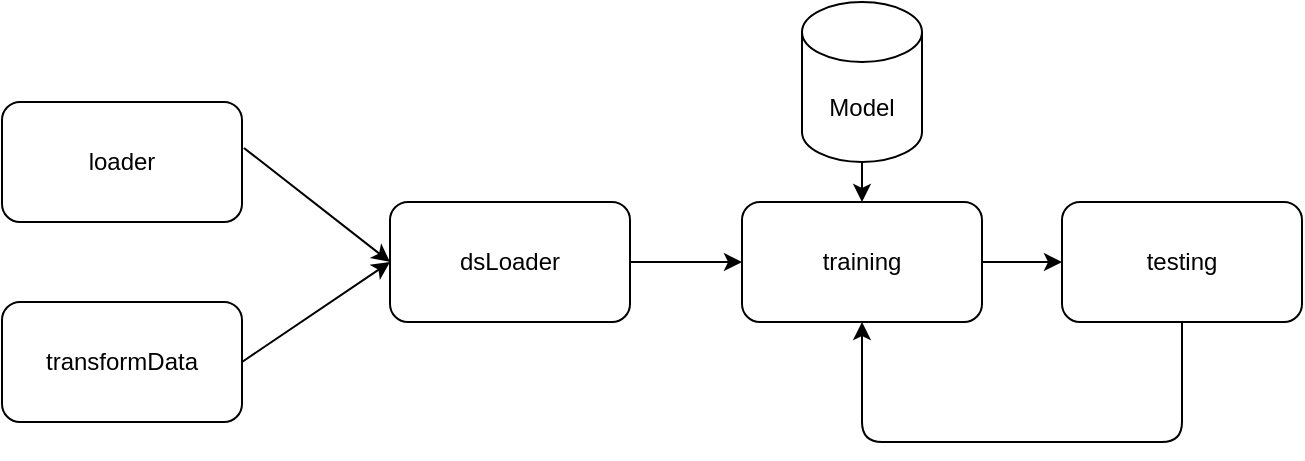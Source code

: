 <mxfile host='65bd71144e'>
    <diagram id='I1Ua6_mYZMSBJ3Qb7i93' name='Page-1'>
        <mxGraphModel dx='512' dy='352' grid='1' gridSize='10' guides='1' tooltips='1' connect='1' arrows='1' fold='1' page='1' pageScale='1' pageWidth='827' pageHeight='1169' math='0' shadow='0'>
            <root>
                <mxCell id='0'/>
                <mxCell id='1' parent='0'/>
                <mxCell id='5' style='edgeStyle=none;html=1;entryX=0;entryY=0.5;entryDx=0;entryDy=0;exitX=1.008;exitY=0.383;exitDx=0;exitDy=0;exitPerimeter=0;' edge='1' parent='1' source='2' target='4'>
                    <mxGeometry relative='1' as='geometry'/>
                </mxCell>
                <mxCell id='2' value='loader' style='rounded=1;whiteSpace=wrap;html=1;' vertex='1' parent='1'>
                    <mxGeometry x='160' y='140' width='120' height='60' as='geometry'/>
                </mxCell>
                <mxCell id='6' style='edgeStyle=none;html=1;exitX=1;exitY=0.5;exitDx=0;exitDy=0;entryX=0;entryY=0.5;entryDx=0;entryDy=0;' edge='1' parent='1' source='3' target='4'>
                    <mxGeometry relative='1' as='geometry'>
                        <mxPoint x='350' y='220' as='targetPoint'/>
                    </mxGeometry>
                </mxCell>
                <mxCell id='3' value='transformData' style='rounded=1;whiteSpace=wrap;html=1;' vertex='1' parent='1'>
                    <mxGeometry x='160' y='240' width='120' height='60' as='geometry'/>
                </mxCell>
                <mxCell id='8' style='edgeStyle=none;html=1;' edge='1' parent='1' source='4' target='7'>
                    <mxGeometry relative='1' as='geometry'/>
                </mxCell>
                <mxCell id='4' value='dsLoader' style='rounded=1;whiteSpace=wrap;html=1;' vertex='1' parent='1'>
                    <mxGeometry x='354' y='190' width='120' height='60' as='geometry'/>
                </mxCell>
                <mxCell id='9' style='edgeStyle=none;html=1;exitX=1;exitY=0.5;exitDx=0;exitDy=0;' edge='1' parent='1' source='7'>
                    <mxGeometry relative='1' as='geometry'>
                        <mxPoint x='690' y='220' as='targetPoint'/>
                    </mxGeometry>
                </mxCell>
                <mxCell id='7' value='training' style='rounded=1;whiteSpace=wrap;html=1;' vertex='1' parent='1'>
                    <mxGeometry x='530' y='190' width='120' height='60' as='geometry'/>
                </mxCell>
                <mxCell id='11' value='' style='edgeStyle=none;html=1;exitX=0.5;exitY=1;exitDx=0;exitDy=0;' edge='1' parent='1' source='10' target='7'>
                    <mxGeometry relative='1' as='geometry'>
                        <mxPoint x='700' y='220' as='sourcePoint'/>
                        <Array as='points'>
                            <mxPoint x='750' y='310'/>
                            <mxPoint x='590' y='310'/>
                        </Array>
                    </mxGeometry>
                </mxCell>
                <mxCell id='10' value='testing' style='rounded=1;whiteSpace=wrap;html=1;' vertex='1' parent='1'>
                    <mxGeometry x='690' y='190' width='120' height='60' as='geometry'/>
                </mxCell>
                <mxCell id='13' style='edgeStyle=none;html=1;exitX=0.5;exitY=1;exitDx=0;exitDy=0;exitPerimeter=0;entryX=0.5;entryY=0;entryDx=0;entryDy=0;' edge='1' parent='1' source='12' target='7'>
                    <mxGeometry relative='1' as='geometry'/>
                </mxCell>
                <mxCell id='12' value='Model' style='shape=cylinder3;whiteSpace=wrap;html=1;boundedLbl=1;backgroundOutline=1;size=15;' vertex='1' parent='1'>
                    <mxGeometry x='560' y='90' width='60' height='80' as='geometry'/>
                </mxCell>
            </root>
        </mxGraphModel>
    </diagram>
</mxfile>